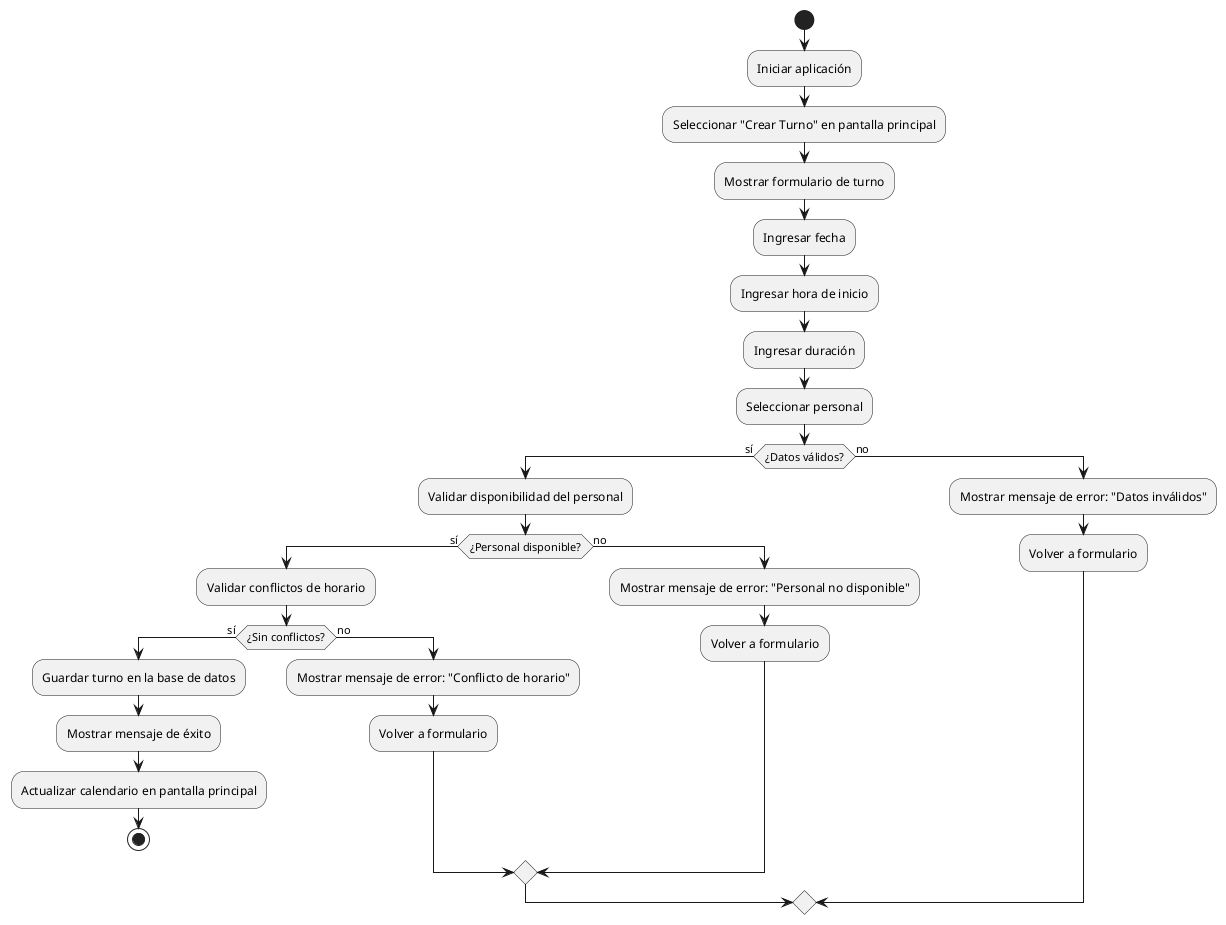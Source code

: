 ```
@startuml
start

:Iniciar aplicación;
:Seleccionar "Crear Turno" en pantalla principal;

:Mostrar formulario de turno;

:Ingresar fecha;
:Ingresar hora de inicio;
:Ingresar duración;
:Seleccionar personal;

if (¿Datos válidos?) then (sí)
    :Validar disponibilidad del personal;
    if (¿Personal disponible?) then (sí)
        :Validar conflictos de horario;
        if (¿Sin conflictos?) then (sí)
            :Guardar turno en la base de datos;
            :Mostrar mensaje de éxito;
            :Actualizar calendario en pantalla principal;
            stop
        else (no)
            :Mostrar mensaje de error: "Conflicto de horario";
            :Volver a formulario;
        endif
    else (no)
        :Mostrar mensaje de error: "Personal no disponible";
        :Volver a formulario;
    endif
else (no)
    :Mostrar mensaje de error: "Datos inválidos";
    :Volver a formulario;
endif

@enduml
